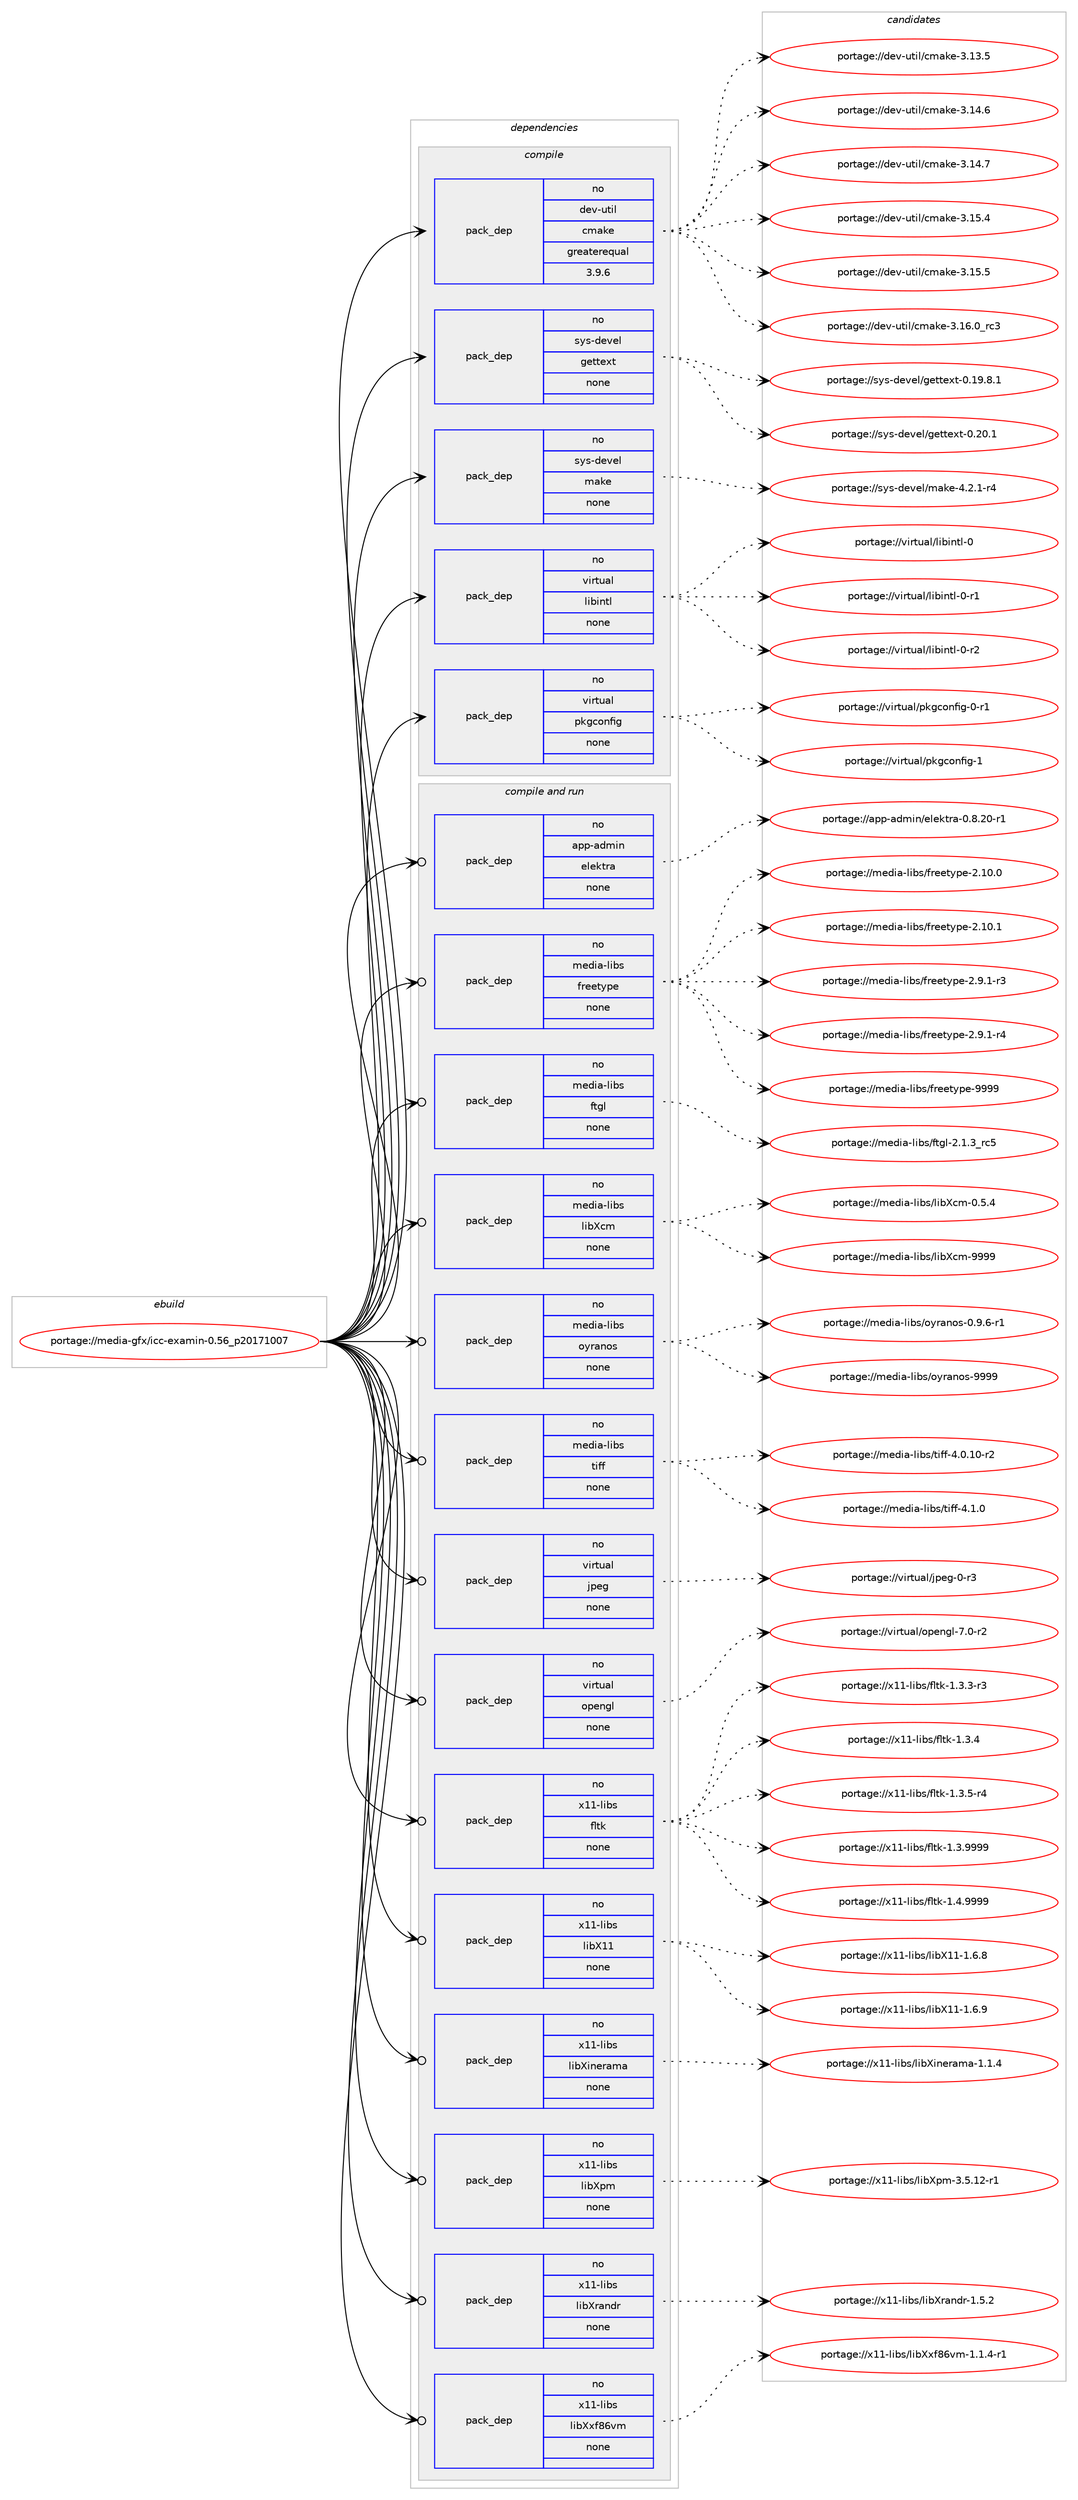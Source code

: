 digraph prolog {

# *************
# Graph options
# *************

newrank=true;
concentrate=true;
compound=true;
graph [rankdir=LR,fontname=Helvetica,fontsize=10,ranksep=1.5];#, ranksep=2.5, nodesep=0.2];
edge  [arrowhead=vee];
node  [fontname=Helvetica,fontsize=10];

# **********
# The ebuild
# **********

subgraph cluster_leftcol {
color=gray;
rank=same;
label=<<i>ebuild</i>>;
id [label="portage://media-gfx/icc-examin-0.56_p20171007", color=red, width=4, href="../media-gfx/icc-examin-0.56_p20171007.svg"];
}

# ****************
# The dependencies
# ****************

subgraph cluster_midcol {
color=gray;
label=<<i>dependencies</i>>;
subgraph cluster_compile {
fillcolor="#eeeeee";
style=filled;
label=<<i>compile</i>>;
subgraph pack230664 {
dependency314369 [label=<<TABLE BORDER="0" CELLBORDER="1" CELLSPACING="0" CELLPADDING="4" WIDTH="220"><TR><TD ROWSPAN="6" CELLPADDING="30">pack_dep</TD></TR><TR><TD WIDTH="110">no</TD></TR><TR><TD>dev-util</TD></TR><TR><TD>cmake</TD></TR><TR><TD>greaterequal</TD></TR><TR><TD>3.9.6</TD></TR></TABLE>>, shape=none, color=blue];
}
id:e -> dependency314369:w [weight=20,style="solid",arrowhead="vee"];
subgraph pack230665 {
dependency314370 [label=<<TABLE BORDER="0" CELLBORDER="1" CELLSPACING="0" CELLPADDING="4" WIDTH="220"><TR><TD ROWSPAN="6" CELLPADDING="30">pack_dep</TD></TR><TR><TD WIDTH="110">no</TD></TR><TR><TD>sys-devel</TD></TR><TR><TD>gettext</TD></TR><TR><TD>none</TD></TR><TR><TD></TD></TR></TABLE>>, shape=none, color=blue];
}
id:e -> dependency314370:w [weight=20,style="solid",arrowhead="vee"];
subgraph pack230666 {
dependency314371 [label=<<TABLE BORDER="0" CELLBORDER="1" CELLSPACING="0" CELLPADDING="4" WIDTH="220"><TR><TD ROWSPAN="6" CELLPADDING="30">pack_dep</TD></TR><TR><TD WIDTH="110">no</TD></TR><TR><TD>sys-devel</TD></TR><TR><TD>make</TD></TR><TR><TD>none</TD></TR><TR><TD></TD></TR></TABLE>>, shape=none, color=blue];
}
id:e -> dependency314371:w [weight=20,style="solid",arrowhead="vee"];
subgraph pack230667 {
dependency314372 [label=<<TABLE BORDER="0" CELLBORDER="1" CELLSPACING="0" CELLPADDING="4" WIDTH="220"><TR><TD ROWSPAN="6" CELLPADDING="30">pack_dep</TD></TR><TR><TD WIDTH="110">no</TD></TR><TR><TD>virtual</TD></TR><TR><TD>libintl</TD></TR><TR><TD>none</TD></TR><TR><TD></TD></TR></TABLE>>, shape=none, color=blue];
}
id:e -> dependency314372:w [weight=20,style="solid",arrowhead="vee"];
subgraph pack230668 {
dependency314373 [label=<<TABLE BORDER="0" CELLBORDER="1" CELLSPACING="0" CELLPADDING="4" WIDTH="220"><TR><TD ROWSPAN="6" CELLPADDING="30">pack_dep</TD></TR><TR><TD WIDTH="110">no</TD></TR><TR><TD>virtual</TD></TR><TR><TD>pkgconfig</TD></TR><TR><TD>none</TD></TR><TR><TD></TD></TR></TABLE>>, shape=none, color=blue];
}
id:e -> dependency314373:w [weight=20,style="solid",arrowhead="vee"];
}
subgraph cluster_compileandrun {
fillcolor="#eeeeee";
style=filled;
label=<<i>compile and run</i>>;
subgraph pack230669 {
dependency314374 [label=<<TABLE BORDER="0" CELLBORDER="1" CELLSPACING="0" CELLPADDING="4" WIDTH="220"><TR><TD ROWSPAN="6" CELLPADDING="30">pack_dep</TD></TR><TR><TD WIDTH="110">no</TD></TR><TR><TD>app-admin</TD></TR><TR><TD>elektra</TD></TR><TR><TD>none</TD></TR><TR><TD></TD></TR></TABLE>>, shape=none, color=blue];
}
id:e -> dependency314374:w [weight=20,style="solid",arrowhead="odotvee"];
subgraph pack230670 {
dependency314375 [label=<<TABLE BORDER="0" CELLBORDER="1" CELLSPACING="0" CELLPADDING="4" WIDTH="220"><TR><TD ROWSPAN="6" CELLPADDING="30">pack_dep</TD></TR><TR><TD WIDTH="110">no</TD></TR><TR><TD>media-libs</TD></TR><TR><TD>freetype</TD></TR><TR><TD>none</TD></TR><TR><TD></TD></TR></TABLE>>, shape=none, color=blue];
}
id:e -> dependency314375:w [weight=20,style="solid",arrowhead="odotvee"];
subgraph pack230671 {
dependency314376 [label=<<TABLE BORDER="0" CELLBORDER="1" CELLSPACING="0" CELLPADDING="4" WIDTH="220"><TR><TD ROWSPAN="6" CELLPADDING="30">pack_dep</TD></TR><TR><TD WIDTH="110">no</TD></TR><TR><TD>media-libs</TD></TR><TR><TD>ftgl</TD></TR><TR><TD>none</TD></TR><TR><TD></TD></TR></TABLE>>, shape=none, color=blue];
}
id:e -> dependency314376:w [weight=20,style="solid",arrowhead="odotvee"];
subgraph pack230672 {
dependency314377 [label=<<TABLE BORDER="0" CELLBORDER="1" CELLSPACING="0" CELLPADDING="4" WIDTH="220"><TR><TD ROWSPAN="6" CELLPADDING="30">pack_dep</TD></TR><TR><TD WIDTH="110">no</TD></TR><TR><TD>media-libs</TD></TR><TR><TD>libXcm</TD></TR><TR><TD>none</TD></TR><TR><TD></TD></TR></TABLE>>, shape=none, color=blue];
}
id:e -> dependency314377:w [weight=20,style="solid",arrowhead="odotvee"];
subgraph pack230673 {
dependency314378 [label=<<TABLE BORDER="0" CELLBORDER="1" CELLSPACING="0" CELLPADDING="4" WIDTH="220"><TR><TD ROWSPAN="6" CELLPADDING="30">pack_dep</TD></TR><TR><TD WIDTH="110">no</TD></TR><TR><TD>media-libs</TD></TR><TR><TD>oyranos</TD></TR><TR><TD>none</TD></TR><TR><TD></TD></TR></TABLE>>, shape=none, color=blue];
}
id:e -> dependency314378:w [weight=20,style="solid",arrowhead="odotvee"];
subgraph pack230674 {
dependency314379 [label=<<TABLE BORDER="0" CELLBORDER="1" CELLSPACING="0" CELLPADDING="4" WIDTH="220"><TR><TD ROWSPAN="6" CELLPADDING="30">pack_dep</TD></TR><TR><TD WIDTH="110">no</TD></TR><TR><TD>media-libs</TD></TR><TR><TD>tiff</TD></TR><TR><TD>none</TD></TR><TR><TD></TD></TR></TABLE>>, shape=none, color=blue];
}
id:e -> dependency314379:w [weight=20,style="solid",arrowhead="odotvee"];
subgraph pack230675 {
dependency314380 [label=<<TABLE BORDER="0" CELLBORDER="1" CELLSPACING="0" CELLPADDING="4" WIDTH="220"><TR><TD ROWSPAN="6" CELLPADDING="30">pack_dep</TD></TR><TR><TD WIDTH="110">no</TD></TR><TR><TD>virtual</TD></TR><TR><TD>jpeg</TD></TR><TR><TD>none</TD></TR><TR><TD></TD></TR></TABLE>>, shape=none, color=blue];
}
id:e -> dependency314380:w [weight=20,style="solid",arrowhead="odotvee"];
subgraph pack230676 {
dependency314381 [label=<<TABLE BORDER="0" CELLBORDER="1" CELLSPACING="0" CELLPADDING="4" WIDTH="220"><TR><TD ROWSPAN="6" CELLPADDING="30">pack_dep</TD></TR><TR><TD WIDTH="110">no</TD></TR><TR><TD>virtual</TD></TR><TR><TD>opengl</TD></TR><TR><TD>none</TD></TR><TR><TD></TD></TR></TABLE>>, shape=none, color=blue];
}
id:e -> dependency314381:w [weight=20,style="solid",arrowhead="odotvee"];
subgraph pack230677 {
dependency314382 [label=<<TABLE BORDER="0" CELLBORDER="1" CELLSPACING="0" CELLPADDING="4" WIDTH="220"><TR><TD ROWSPAN="6" CELLPADDING="30">pack_dep</TD></TR><TR><TD WIDTH="110">no</TD></TR><TR><TD>x11-libs</TD></TR><TR><TD>fltk</TD></TR><TR><TD>none</TD></TR><TR><TD></TD></TR></TABLE>>, shape=none, color=blue];
}
id:e -> dependency314382:w [weight=20,style="solid",arrowhead="odotvee"];
subgraph pack230678 {
dependency314383 [label=<<TABLE BORDER="0" CELLBORDER="1" CELLSPACING="0" CELLPADDING="4" WIDTH="220"><TR><TD ROWSPAN="6" CELLPADDING="30">pack_dep</TD></TR><TR><TD WIDTH="110">no</TD></TR><TR><TD>x11-libs</TD></TR><TR><TD>libX11</TD></TR><TR><TD>none</TD></TR><TR><TD></TD></TR></TABLE>>, shape=none, color=blue];
}
id:e -> dependency314383:w [weight=20,style="solid",arrowhead="odotvee"];
subgraph pack230679 {
dependency314384 [label=<<TABLE BORDER="0" CELLBORDER="1" CELLSPACING="0" CELLPADDING="4" WIDTH="220"><TR><TD ROWSPAN="6" CELLPADDING="30">pack_dep</TD></TR><TR><TD WIDTH="110">no</TD></TR><TR><TD>x11-libs</TD></TR><TR><TD>libXinerama</TD></TR><TR><TD>none</TD></TR><TR><TD></TD></TR></TABLE>>, shape=none, color=blue];
}
id:e -> dependency314384:w [weight=20,style="solid",arrowhead="odotvee"];
subgraph pack230680 {
dependency314385 [label=<<TABLE BORDER="0" CELLBORDER="1" CELLSPACING="0" CELLPADDING="4" WIDTH="220"><TR><TD ROWSPAN="6" CELLPADDING="30">pack_dep</TD></TR><TR><TD WIDTH="110">no</TD></TR><TR><TD>x11-libs</TD></TR><TR><TD>libXpm</TD></TR><TR><TD>none</TD></TR><TR><TD></TD></TR></TABLE>>, shape=none, color=blue];
}
id:e -> dependency314385:w [weight=20,style="solid",arrowhead="odotvee"];
subgraph pack230681 {
dependency314386 [label=<<TABLE BORDER="0" CELLBORDER="1" CELLSPACING="0" CELLPADDING="4" WIDTH="220"><TR><TD ROWSPAN="6" CELLPADDING="30">pack_dep</TD></TR><TR><TD WIDTH="110">no</TD></TR><TR><TD>x11-libs</TD></TR><TR><TD>libXrandr</TD></TR><TR><TD>none</TD></TR><TR><TD></TD></TR></TABLE>>, shape=none, color=blue];
}
id:e -> dependency314386:w [weight=20,style="solid",arrowhead="odotvee"];
subgraph pack230682 {
dependency314387 [label=<<TABLE BORDER="0" CELLBORDER="1" CELLSPACING="0" CELLPADDING="4" WIDTH="220"><TR><TD ROWSPAN="6" CELLPADDING="30">pack_dep</TD></TR><TR><TD WIDTH="110">no</TD></TR><TR><TD>x11-libs</TD></TR><TR><TD>libXxf86vm</TD></TR><TR><TD>none</TD></TR><TR><TD></TD></TR></TABLE>>, shape=none, color=blue];
}
id:e -> dependency314387:w [weight=20,style="solid",arrowhead="odotvee"];
}
subgraph cluster_run {
fillcolor="#eeeeee";
style=filled;
label=<<i>run</i>>;
}
}

# **************
# The candidates
# **************

subgraph cluster_choices {
rank=same;
color=gray;
label=<<i>candidates</i>>;

subgraph choice230664 {
color=black;
nodesep=1;
choiceportage1001011184511711610510847991099710710145514649514653 [label="portage://dev-util/cmake-3.13.5", color=red, width=4,href="../dev-util/cmake-3.13.5.svg"];
choiceportage1001011184511711610510847991099710710145514649524654 [label="portage://dev-util/cmake-3.14.6", color=red, width=4,href="../dev-util/cmake-3.14.6.svg"];
choiceportage1001011184511711610510847991099710710145514649524655 [label="portage://dev-util/cmake-3.14.7", color=red, width=4,href="../dev-util/cmake-3.14.7.svg"];
choiceportage1001011184511711610510847991099710710145514649534652 [label="portage://dev-util/cmake-3.15.4", color=red, width=4,href="../dev-util/cmake-3.15.4.svg"];
choiceportage1001011184511711610510847991099710710145514649534653 [label="portage://dev-util/cmake-3.15.5", color=red, width=4,href="../dev-util/cmake-3.15.5.svg"];
choiceportage1001011184511711610510847991099710710145514649544648951149951 [label="portage://dev-util/cmake-3.16.0_rc3", color=red, width=4,href="../dev-util/cmake-3.16.0_rc3.svg"];
dependency314369:e -> choiceportage1001011184511711610510847991099710710145514649514653:w [style=dotted,weight="100"];
dependency314369:e -> choiceportage1001011184511711610510847991099710710145514649524654:w [style=dotted,weight="100"];
dependency314369:e -> choiceportage1001011184511711610510847991099710710145514649524655:w [style=dotted,weight="100"];
dependency314369:e -> choiceportage1001011184511711610510847991099710710145514649534652:w [style=dotted,weight="100"];
dependency314369:e -> choiceportage1001011184511711610510847991099710710145514649534653:w [style=dotted,weight="100"];
dependency314369:e -> choiceportage1001011184511711610510847991099710710145514649544648951149951:w [style=dotted,weight="100"];
}
subgraph choice230665 {
color=black;
nodesep=1;
choiceportage1151211154510010111810110847103101116116101120116454846495746564649 [label="portage://sys-devel/gettext-0.19.8.1", color=red, width=4,href="../sys-devel/gettext-0.19.8.1.svg"];
choiceportage115121115451001011181011084710310111611610112011645484650484649 [label="portage://sys-devel/gettext-0.20.1", color=red, width=4,href="../sys-devel/gettext-0.20.1.svg"];
dependency314370:e -> choiceportage1151211154510010111810110847103101116116101120116454846495746564649:w [style=dotted,weight="100"];
dependency314370:e -> choiceportage115121115451001011181011084710310111611610112011645484650484649:w [style=dotted,weight="100"];
}
subgraph choice230666 {
color=black;
nodesep=1;
choiceportage1151211154510010111810110847109971071014552465046494511452 [label="portage://sys-devel/make-4.2.1-r4", color=red, width=4,href="../sys-devel/make-4.2.1-r4.svg"];
dependency314371:e -> choiceportage1151211154510010111810110847109971071014552465046494511452:w [style=dotted,weight="100"];
}
subgraph choice230667 {
color=black;
nodesep=1;
choiceportage1181051141161179710847108105981051101161084548 [label="portage://virtual/libintl-0", color=red, width=4,href="../virtual/libintl-0.svg"];
choiceportage11810511411611797108471081059810511011610845484511449 [label="portage://virtual/libintl-0-r1", color=red, width=4,href="../virtual/libintl-0-r1.svg"];
choiceportage11810511411611797108471081059810511011610845484511450 [label="portage://virtual/libintl-0-r2", color=red, width=4,href="../virtual/libintl-0-r2.svg"];
dependency314372:e -> choiceportage1181051141161179710847108105981051101161084548:w [style=dotted,weight="100"];
dependency314372:e -> choiceportage11810511411611797108471081059810511011610845484511449:w [style=dotted,weight="100"];
dependency314372:e -> choiceportage11810511411611797108471081059810511011610845484511450:w [style=dotted,weight="100"];
}
subgraph choice230668 {
color=black;
nodesep=1;
choiceportage11810511411611797108471121071039911111010210510345484511449 [label="portage://virtual/pkgconfig-0-r1", color=red, width=4,href="../virtual/pkgconfig-0-r1.svg"];
choiceportage1181051141161179710847112107103991111101021051034549 [label="portage://virtual/pkgconfig-1", color=red, width=4,href="../virtual/pkgconfig-1.svg"];
dependency314373:e -> choiceportage11810511411611797108471121071039911111010210510345484511449:w [style=dotted,weight="100"];
dependency314373:e -> choiceportage1181051141161179710847112107103991111101021051034549:w [style=dotted,weight="100"];
}
subgraph choice230669 {
color=black;
nodesep=1;
choiceportage9711211245971001091051104710110810110711611497454846564650484511449 [label="portage://app-admin/elektra-0.8.20-r1", color=red, width=4,href="../app-admin/elektra-0.8.20-r1.svg"];
dependency314374:e -> choiceportage9711211245971001091051104710110810110711611497454846564650484511449:w [style=dotted,weight="100"];
}
subgraph choice230670 {
color=black;
nodesep=1;
choiceportage1091011001059745108105981154710211410110111612111210145504649484648 [label="portage://media-libs/freetype-2.10.0", color=red, width=4,href="../media-libs/freetype-2.10.0.svg"];
choiceportage1091011001059745108105981154710211410110111612111210145504649484649 [label="portage://media-libs/freetype-2.10.1", color=red, width=4,href="../media-libs/freetype-2.10.1.svg"];
choiceportage109101100105974510810598115471021141011011161211121014550465746494511451 [label="portage://media-libs/freetype-2.9.1-r3", color=red, width=4,href="../media-libs/freetype-2.9.1-r3.svg"];
choiceportage109101100105974510810598115471021141011011161211121014550465746494511452 [label="portage://media-libs/freetype-2.9.1-r4", color=red, width=4,href="../media-libs/freetype-2.9.1-r4.svg"];
choiceportage109101100105974510810598115471021141011011161211121014557575757 [label="portage://media-libs/freetype-9999", color=red, width=4,href="../media-libs/freetype-9999.svg"];
dependency314375:e -> choiceportage1091011001059745108105981154710211410110111612111210145504649484648:w [style=dotted,weight="100"];
dependency314375:e -> choiceportage1091011001059745108105981154710211410110111612111210145504649484649:w [style=dotted,weight="100"];
dependency314375:e -> choiceportage109101100105974510810598115471021141011011161211121014550465746494511451:w [style=dotted,weight="100"];
dependency314375:e -> choiceportage109101100105974510810598115471021141011011161211121014550465746494511452:w [style=dotted,weight="100"];
dependency314375:e -> choiceportage109101100105974510810598115471021141011011161211121014557575757:w [style=dotted,weight="100"];
}
subgraph choice230671 {
color=black;
nodesep=1;
choiceportage10910110010597451081059811547102116103108455046494651951149953 [label="portage://media-libs/ftgl-2.1.3_rc5", color=red, width=4,href="../media-libs/ftgl-2.1.3_rc5.svg"];
dependency314376:e -> choiceportage10910110010597451081059811547102116103108455046494651951149953:w [style=dotted,weight="100"];
}
subgraph choice230672 {
color=black;
nodesep=1;
choiceportage10910110010597451081059811547108105988899109454846534652 [label="portage://media-libs/libXcm-0.5.4", color=red, width=4,href="../media-libs/libXcm-0.5.4.svg"];
choiceportage109101100105974510810598115471081059888991094557575757 [label="portage://media-libs/libXcm-9999", color=red, width=4,href="../media-libs/libXcm-9999.svg"];
dependency314377:e -> choiceportage10910110010597451081059811547108105988899109454846534652:w [style=dotted,weight="100"];
dependency314377:e -> choiceportage109101100105974510810598115471081059888991094557575757:w [style=dotted,weight="100"];
}
subgraph choice230673 {
color=black;
nodesep=1;
choiceportage10910110010597451081059811547111121114971101111154548465746544511449 [label="portage://media-libs/oyranos-0.9.6-r1", color=red, width=4,href="../media-libs/oyranos-0.9.6-r1.svg"];
choiceportage10910110010597451081059811547111121114971101111154557575757 [label="portage://media-libs/oyranos-9999", color=red, width=4,href="../media-libs/oyranos-9999.svg"];
dependency314378:e -> choiceportage10910110010597451081059811547111121114971101111154548465746544511449:w [style=dotted,weight="100"];
dependency314378:e -> choiceportage10910110010597451081059811547111121114971101111154557575757:w [style=dotted,weight="100"];
}
subgraph choice230674 {
color=black;
nodesep=1;
choiceportage10910110010597451081059811547116105102102455246484649484511450 [label="portage://media-libs/tiff-4.0.10-r2", color=red, width=4,href="../media-libs/tiff-4.0.10-r2.svg"];
choiceportage10910110010597451081059811547116105102102455246494648 [label="portage://media-libs/tiff-4.1.0", color=red, width=4,href="../media-libs/tiff-4.1.0.svg"];
dependency314379:e -> choiceportage10910110010597451081059811547116105102102455246484649484511450:w [style=dotted,weight="100"];
dependency314379:e -> choiceportage10910110010597451081059811547116105102102455246494648:w [style=dotted,weight="100"];
}
subgraph choice230675 {
color=black;
nodesep=1;
choiceportage118105114116117971084710611210110345484511451 [label="portage://virtual/jpeg-0-r3", color=red, width=4,href="../virtual/jpeg-0-r3.svg"];
dependency314380:e -> choiceportage118105114116117971084710611210110345484511451:w [style=dotted,weight="100"];
}
subgraph choice230676 {
color=black;
nodesep=1;
choiceportage1181051141161179710847111112101110103108455546484511450 [label="portage://virtual/opengl-7.0-r2", color=red, width=4,href="../virtual/opengl-7.0-r2.svg"];
dependency314381:e -> choiceportage1181051141161179710847111112101110103108455546484511450:w [style=dotted,weight="100"];
}
subgraph choice230677 {
color=black;
nodesep=1;
choiceportage12049494510810598115471021081161074549465146514511451 [label="portage://x11-libs/fltk-1.3.3-r3", color=red, width=4,href="../x11-libs/fltk-1.3.3-r3.svg"];
choiceportage1204949451081059811547102108116107454946514652 [label="portage://x11-libs/fltk-1.3.4", color=red, width=4,href="../x11-libs/fltk-1.3.4.svg"];
choiceportage12049494510810598115471021081161074549465146534511452 [label="portage://x11-libs/fltk-1.3.5-r4", color=red, width=4,href="../x11-libs/fltk-1.3.5-r4.svg"];
choiceportage1204949451081059811547102108116107454946514657575757 [label="portage://x11-libs/fltk-1.3.9999", color=red, width=4,href="../x11-libs/fltk-1.3.9999.svg"];
choiceportage1204949451081059811547102108116107454946524657575757 [label="portage://x11-libs/fltk-1.4.9999", color=red, width=4,href="../x11-libs/fltk-1.4.9999.svg"];
dependency314382:e -> choiceportage12049494510810598115471021081161074549465146514511451:w [style=dotted,weight="100"];
dependency314382:e -> choiceportage1204949451081059811547102108116107454946514652:w [style=dotted,weight="100"];
dependency314382:e -> choiceportage12049494510810598115471021081161074549465146534511452:w [style=dotted,weight="100"];
dependency314382:e -> choiceportage1204949451081059811547102108116107454946514657575757:w [style=dotted,weight="100"];
dependency314382:e -> choiceportage1204949451081059811547102108116107454946524657575757:w [style=dotted,weight="100"];
}
subgraph choice230678 {
color=black;
nodesep=1;
choiceportage120494945108105981154710810598884949454946544656 [label="portage://x11-libs/libX11-1.6.8", color=red, width=4,href="../x11-libs/libX11-1.6.8.svg"];
choiceportage120494945108105981154710810598884949454946544657 [label="portage://x11-libs/libX11-1.6.9", color=red, width=4,href="../x11-libs/libX11-1.6.9.svg"];
dependency314383:e -> choiceportage120494945108105981154710810598884949454946544656:w [style=dotted,weight="100"];
dependency314383:e -> choiceportage120494945108105981154710810598884949454946544657:w [style=dotted,weight="100"];
}
subgraph choice230679 {
color=black;
nodesep=1;
choiceportage120494945108105981154710810598881051101011149710997454946494652 [label="portage://x11-libs/libXinerama-1.1.4", color=red, width=4,href="../x11-libs/libXinerama-1.1.4.svg"];
dependency314384:e -> choiceportage120494945108105981154710810598881051101011149710997454946494652:w [style=dotted,weight="100"];
}
subgraph choice230680 {
color=black;
nodesep=1;
choiceportage12049494510810598115471081059888112109455146534649504511449 [label="portage://x11-libs/libXpm-3.5.12-r1", color=red, width=4,href="../x11-libs/libXpm-3.5.12-r1.svg"];
dependency314385:e -> choiceportage12049494510810598115471081059888112109455146534649504511449:w [style=dotted,weight="100"];
}
subgraph choice230681 {
color=black;
nodesep=1;
choiceportage1204949451081059811547108105988811497110100114454946534650 [label="portage://x11-libs/libXrandr-1.5.2", color=red, width=4,href="../x11-libs/libXrandr-1.5.2.svg"];
dependency314386:e -> choiceportage1204949451081059811547108105988811497110100114454946534650:w [style=dotted,weight="100"];
}
subgraph choice230682 {
color=black;
nodesep=1;
choiceportage1204949451081059811547108105988812010256541181094549464946524511449 [label="portage://x11-libs/libXxf86vm-1.1.4-r1", color=red, width=4,href="../x11-libs/libXxf86vm-1.1.4-r1.svg"];
dependency314387:e -> choiceportage1204949451081059811547108105988812010256541181094549464946524511449:w [style=dotted,weight="100"];
}
}

}
